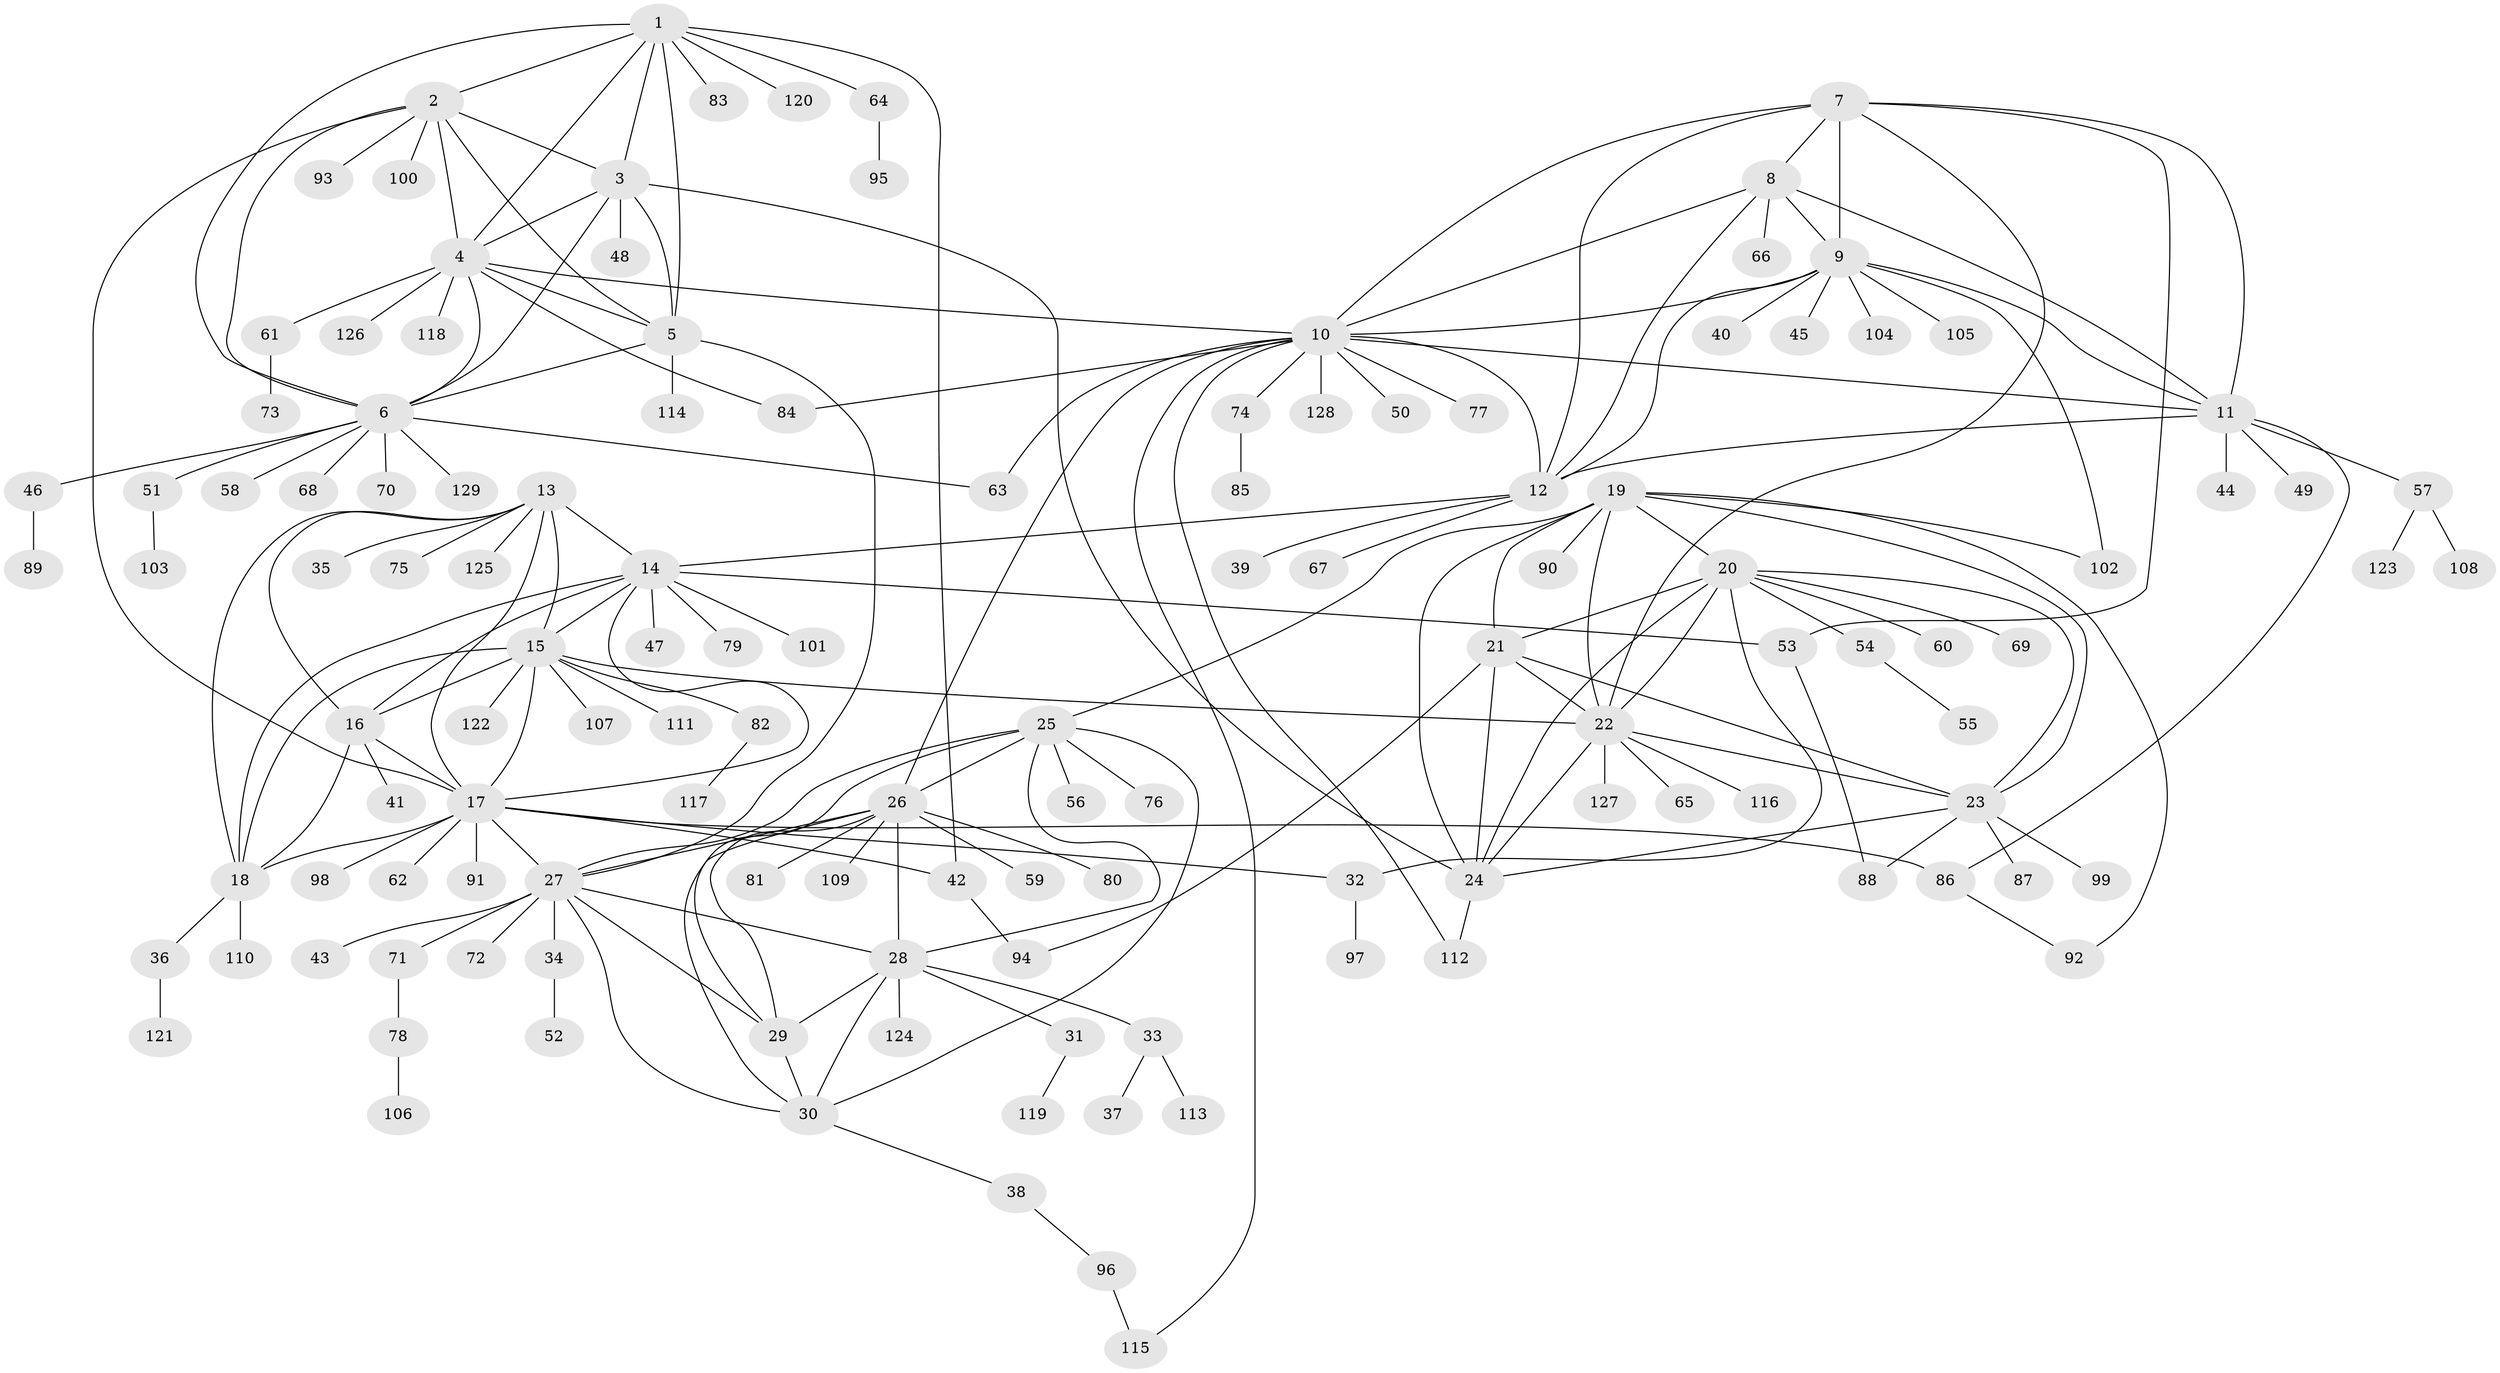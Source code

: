 // Generated by graph-tools (version 1.1) at 2025/50/03/09/25 03:50:41]
// undirected, 129 vertices, 196 edges
graph export_dot {
graph [start="1"]
  node [color=gray90,style=filled];
  1;
  2;
  3;
  4;
  5;
  6;
  7;
  8;
  9;
  10;
  11;
  12;
  13;
  14;
  15;
  16;
  17;
  18;
  19;
  20;
  21;
  22;
  23;
  24;
  25;
  26;
  27;
  28;
  29;
  30;
  31;
  32;
  33;
  34;
  35;
  36;
  37;
  38;
  39;
  40;
  41;
  42;
  43;
  44;
  45;
  46;
  47;
  48;
  49;
  50;
  51;
  52;
  53;
  54;
  55;
  56;
  57;
  58;
  59;
  60;
  61;
  62;
  63;
  64;
  65;
  66;
  67;
  68;
  69;
  70;
  71;
  72;
  73;
  74;
  75;
  76;
  77;
  78;
  79;
  80;
  81;
  82;
  83;
  84;
  85;
  86;
  87;
  88;
  89;
  90;
  91;
  92;
  93;
  94;
  95;
  96;
  97;
  98;
  99;
  100;
  101;
  102;
  103;
  104;
  105;
  106;
  107;
  108;
  109;
  110;
  111;
  112;
  113;
  114;
  115;
  116;
  117;
  118;
  119;
  120;
  121;
  122;
  123;
  124;
  125;
  126;
  127;
  128;
  129;
  1 -- 2;
  1 -- 3;
  1 -- 4;
  1 -- 5;
  1 -- 6;
  1 -- 42;
  1 -- 64;
  1 -- 83;
  1 -- 120;
  2 -- 3;
  2 -- 4;
  2 -- 5;
  2 -- 6;
  2 -- 17;
  2 -- 93;
  2 -- 100;
  3 -- 4;
  3 -- 5;
  3 -- 6;
  3 -- 24;
  3 -- 48;
  4 -- 5;
  4 -- 6;
  4 -- 10;
  4 -- 61;
  4 -- 84;
  4 -- 118;
  4 -- 126;
  5 -- 6;
  5 -- 27;
  5 -- 114;
  6 -- 46;
  6 -- 51;
  6 -- 58;
  6 -- 63;
  6 -- 68;
  6 -- 70;
  6 -- 129;
  7 -- 8;
  7 -- 9;
  7 -- 10;
  7 -- 11;
  7 -- 12;
  7 -- 22;
  7 -- 53;
  8 -- 9;
  8 -- 10;
  8 -- 11;
  8 -- 12;
  8 -- 66;
  9 -- 10;
  9 -- 11;
  9 -- 12;
  9 -- 40;
  9 -- 45;
  9 -- 102;
  9 -- 104;
  9 -- 105;
  10 -- 11;
  10 -- 12;
  10 -- 26;
  10 -- 50;
  10 -- 63;
  10 -- 74;
  10 -- 77;
  10 -- 84;
  10 -- 112;
  10 -- 115;
  10 -- 128;
  11 -- 12;
  11 -- 44;
  11 -- 49;
  11 -- 57;
  11 -- 86;
  12 -- 14;
  12 -- 39;
  12 -- 67;
  13 -- 14;
  13 -- 15;
  13 -- 16;
  13 -- 17;
  13 -- 18;
  13 -- 35;
  13 -- 75;
  13 -- 125;
  14 -- 15;
  14 -- 16;
  14 -- 17;
  14 -- 18;
  14 -- 47;
  14 -- 53;
  14 -- 79;
  14 -- 101;
  15 -- 16;
  15 -- 17;
  15 -- 18;
  15 -- 22;
  15 -- 82;
  15 -- 107;
  15 -- 111;
  15 -- 122;
  16 -- 17;
  16 -- 18;
  16 -- 41;
  17 -- 18;
  17 -- 27;
  17 -- 32;
  17 -- 42;
  17 -- 62;
  17 -- 86;
  17 -- 91;
  17 -- 98;
  18 -- 36;
  18 -- 110;
  19 -- 20;
  19 -- 21;
  19 -- 22;
  19 -- 23;
  19 -- 24;
  19 -- 25;
  19 -- 90;
  19 -- 92;
  19 -- 102;
  20 -- 21;
  20 -- 22;
  20 -- 23;
  20 -- 24;
  20 -- 32;
  20 -- 54;
  20 -- 60;
  20 -- 69;
  21 -- 22;
  21 -- 23;
  21 -- 24;
  21 -- 94;
  22 -- 23;
  22 -- 24;
  22 -- 65;
  22 -- 116;
  22 -- 127;
  23 -- 24;
  23 -- 87;
  23 -- 88;
  23 -- 99;
  24 -- 112;
  25 -- 26;
  25 -- 27;
  25 -- 28;
  25 -- 29;
  25 -- 30;
  25 -- 56;
  25 -- 76;
  26 -- 27;
  26 -- 28;
  26 -- 29;
  26 -- 30;
  26 -- 59;
  26 -- 80;
  26 -- 81;
  26 -- 109;
  27 -- 28;
  27 -- 29;
  27 -- 30;
  27 -- 34;
  27 -- 43;
  27 -- 71;
  27 -- 72;
  28 -- 29;
  28 -- 30;
  28 -- 31;
  28 -- 33;
  28 -- 124;
  29 -- 30;
  30 -- 38;
  31 -- 119;
  32 -- 97;
  33 -- 37;
  33 -- 113;
  34 -- 52;
  36 -- 121;
  38 -- 96;
  42 -- 94;
  46 -- 89;
  51 -- 103;
  53 -- 88;
  54 -- 55;
  57 -- 108;
  57 -- 123;
  61 -- 73;
  64 -- 95;
  71 -- 78;
  74 -- 85;
  78 -- 106;
  82 -- 117;
  86 -- 92;
  96 -- 115;
}
